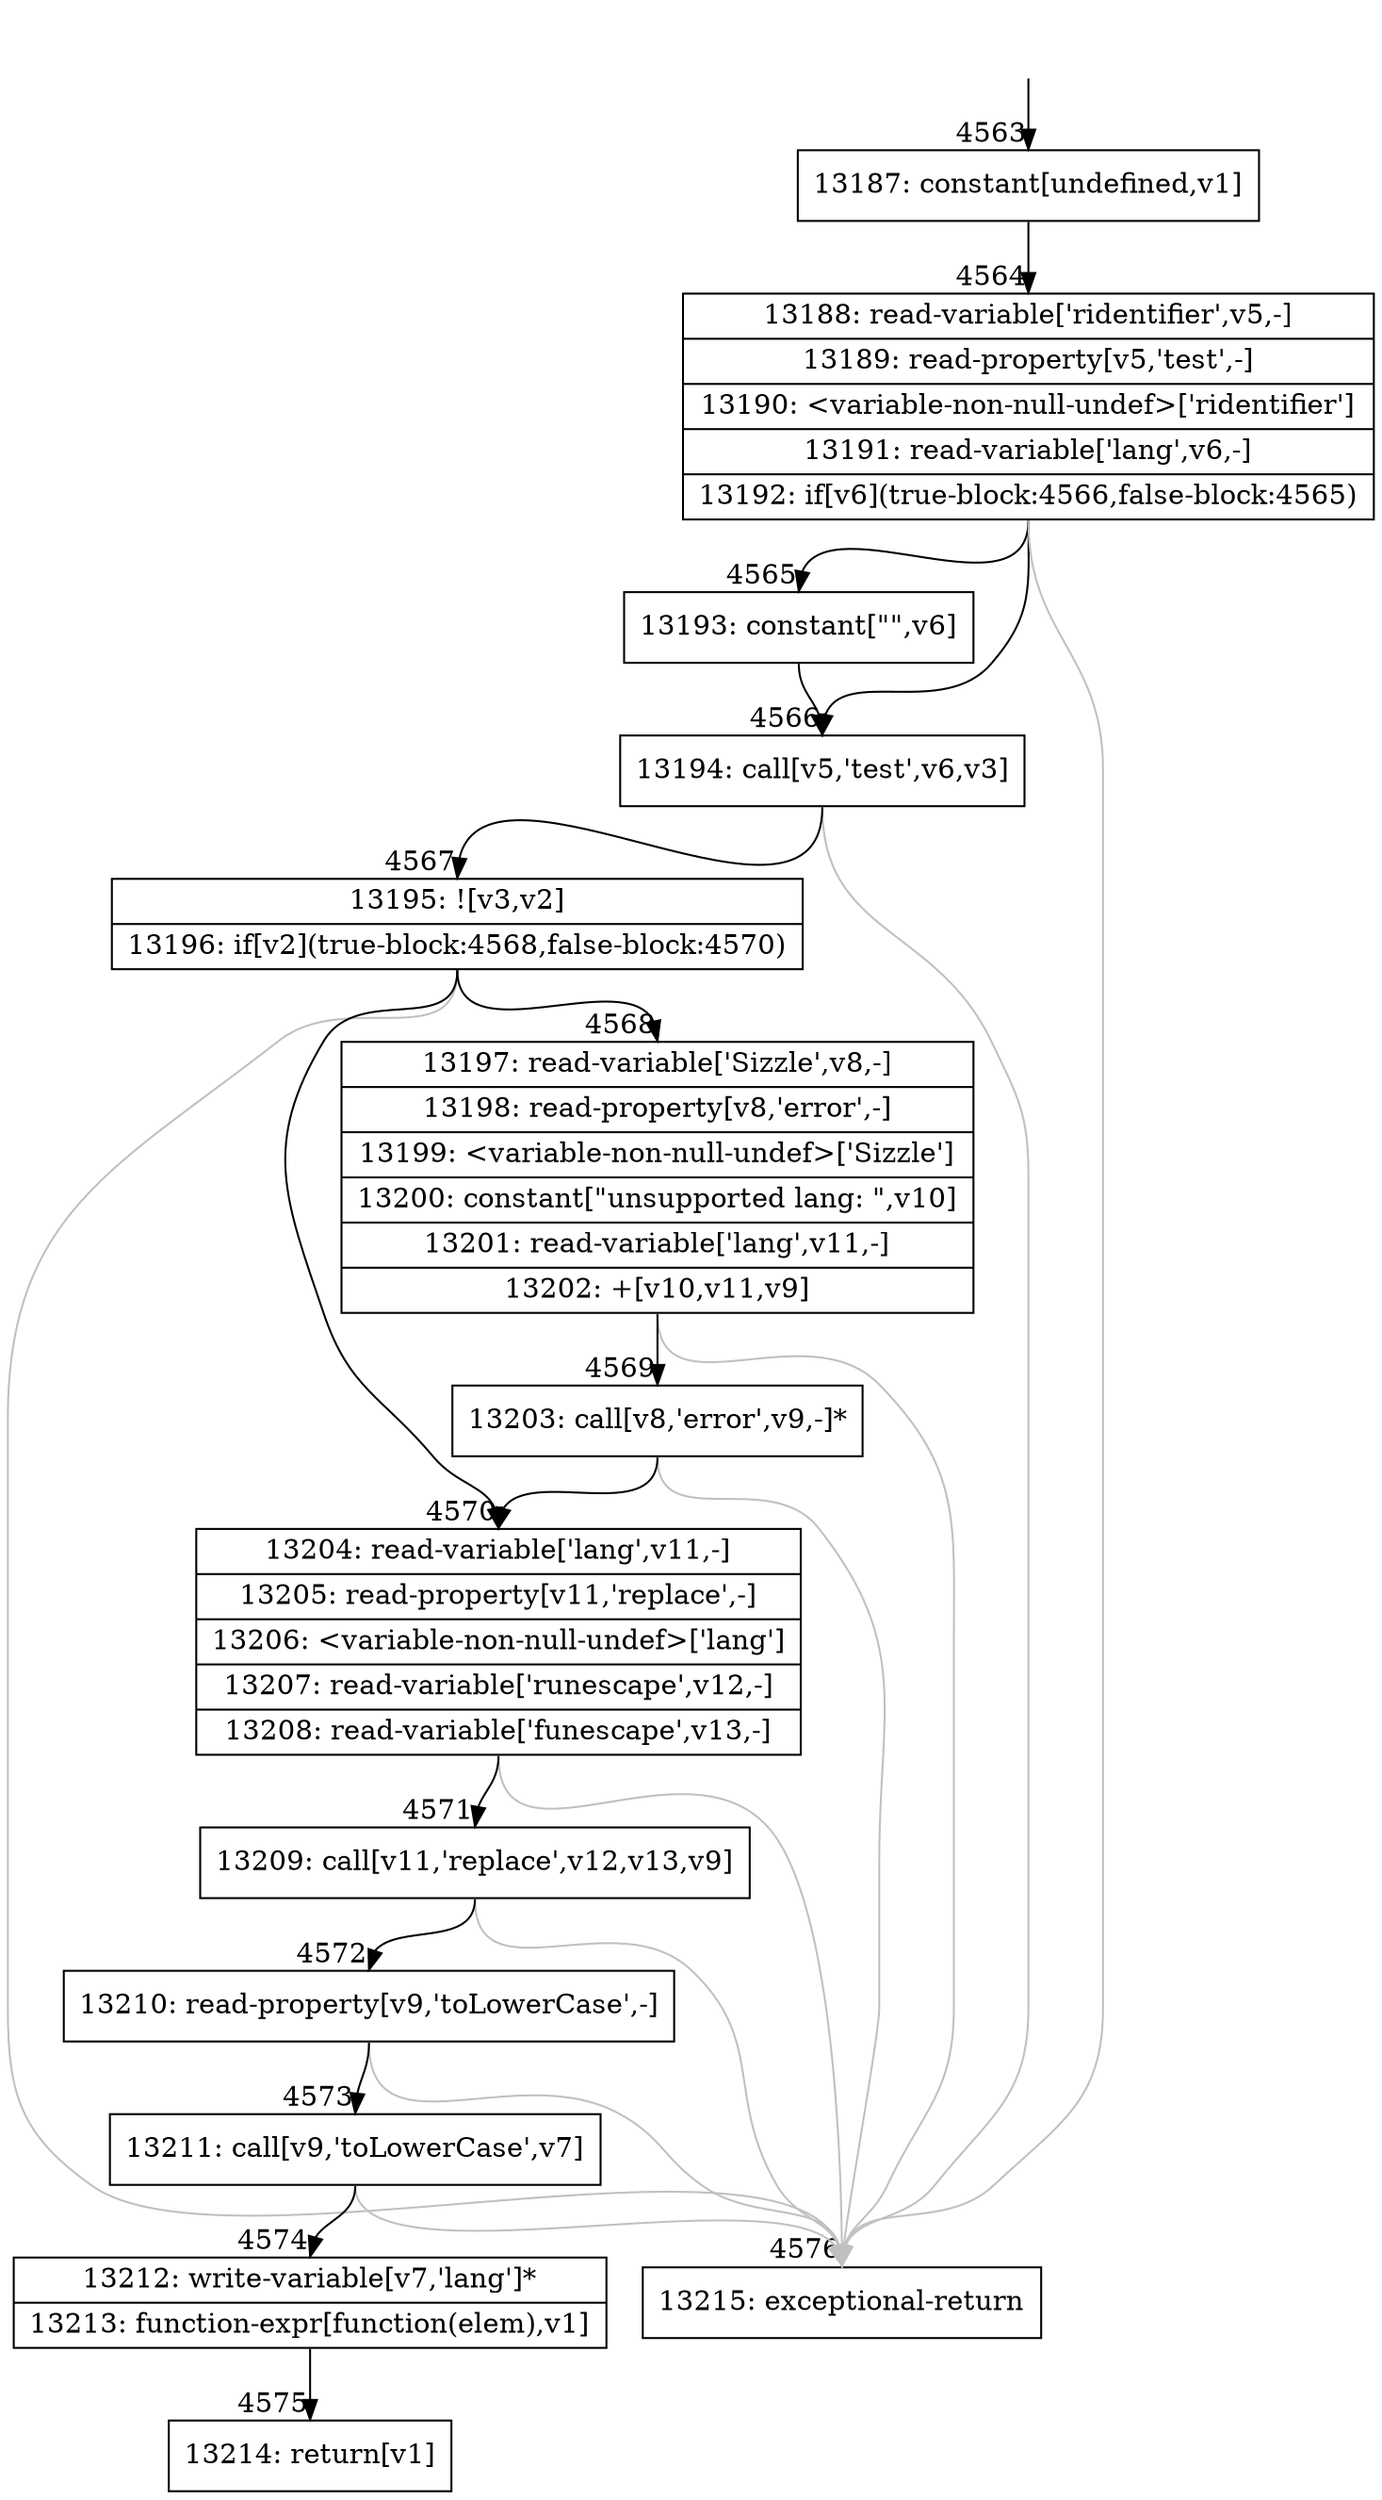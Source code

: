 digraph {
rankdir="TD"
BB_entry296[shape=none,label=""];
BB_entry296 -> BB4563 [tailport=s, headport=n, headlabel="    4563"]
BB4563 [shape=record label="{13187: constant[undefined,v1]}" ] 
BB4563 -> BB4564 [tailport=s, headport=n, headlabel="      4564"]
BB4564 [shape=record label="{13188: read-variable['ridentifier',v5,-]|13189: read-property[v5,'test',-]|13190: \<variable-non-null-undef\>['ridentifier']|13191: read-variable['lang',v6,-]|13192: if[v6](true-block:4566,false-block:4565)}" ] 
BB4564 -> BB4566 [tailport=s, headport=n, headlabel="      4566"]
BB4564 -> BB4565 [tailport=s, headport=n, headlabel="      4565"]
BB4564 -> BB4576 [tailport=s, headport=n, color=gray, headlabel="      4576"]
BB4565 [shape=record label="{13193: constant[\"\",v6]}" ] 
BB4565 -> BB4566 [tailport=s, headport=n]
BB4566 [shape=record label="{13194: call[v5,'test',v6,v3]}" ] 
BB4566 -> BB4567 [tailport=s, headport=n, headlabel="      4567"]
BB4566 -> BB4576 [tailport=s, headport=n, color=gray]
BB4567 [shape=record label="{13195: ![v3,v2]|13196: if[v2](true-block:4568,false-block:4570)}" ] 
BB4567 -> BB4568 [tailport=s, headport=n, headlabel="      4568"]
BB4567 -> BB4570 [tailport=s, headport=n, headlabel="      4570"]
BB4567 -> BB4576 [tailport=s, headport=n, color=gray]
BB4568 [shape=record label="{13197: read-variable['Sizzle',v8,-]|13198: read-property[v8,'error',-]|13199: \<variable-non-null-undef\>['Sizzle']|13200: constant[\"unsupported lang: \",v10]|13201: read-variable['lang',v11,-]|13202: +[v10,v11,v9]}" ] 
BB4568 -> BB4569 [tailport=s, headport=n, headlabel="      4569"]
BB4568 -> BB4576 [tailport=s, headport=n, color=gray]
BB4569 [shape=record label="{13203: call[v8,'error',v9,-]*}" ] 
BB4569 -> BB4570 [tailport=s, headport=n]
BB4569 -> BB4576 [tailport=s, headport=n, color=gray]
BB4570 [shape=record label="{13204: read-variable['lang',v11,-]|13205: read-property[v11,'replace',-]|13206: \<variable-non-null-undef\>['lang']|13207: read-variable['runescape',v12,-]|13208: read-variable['funescape',v13,-]}" ] 
BB4570 -> BB4571 [tailport=s, headport=n, headlabel="      4571"]
BB4570 -> BB4576 [tailport=s, headport=n, color=gray]
BB4571 [shape=record label="{13209: call[v11,'replace',v12,v13,v9]}" ] 
BB4571 -> BB4572 [tailport=s, headport=n, headlabel="      4572"]
BB4571 -> BB4576 [tailport=s, headport=n, color=gray]
BB4572 [shape=record label="{13210: read-property[v9,'toLowerCase',-]}" ] 
BB4572 -> BB4573 [tailport=s, headport=n, headlabel="      4573"]
BB4572 -> BB4576 [tailport=s, headport=n, color=gray]
BB4573 [shape=record label="{13211: call[v9,'toLowerCase',v7]}" ] 
BB4573 -> BB4574 [tailport=s, headport=n, headlabel="      4574"]
BB4573 -> BB4576 [tailport=s, headport=n, color=gray]
BB4574 [shape=record label="{13212: write-variable[v7,'lang']*|13213: function-expr[function(elem),v1]}" ] 
BB4574 -> BB4575 [tailport=s, headport=n, headlabel="      4575"]
BB4575 [shape=record label="{13214: return[v1]}" ] 
BB4576 [shape=record label="{13215: exceptional-return}" ] 
}
